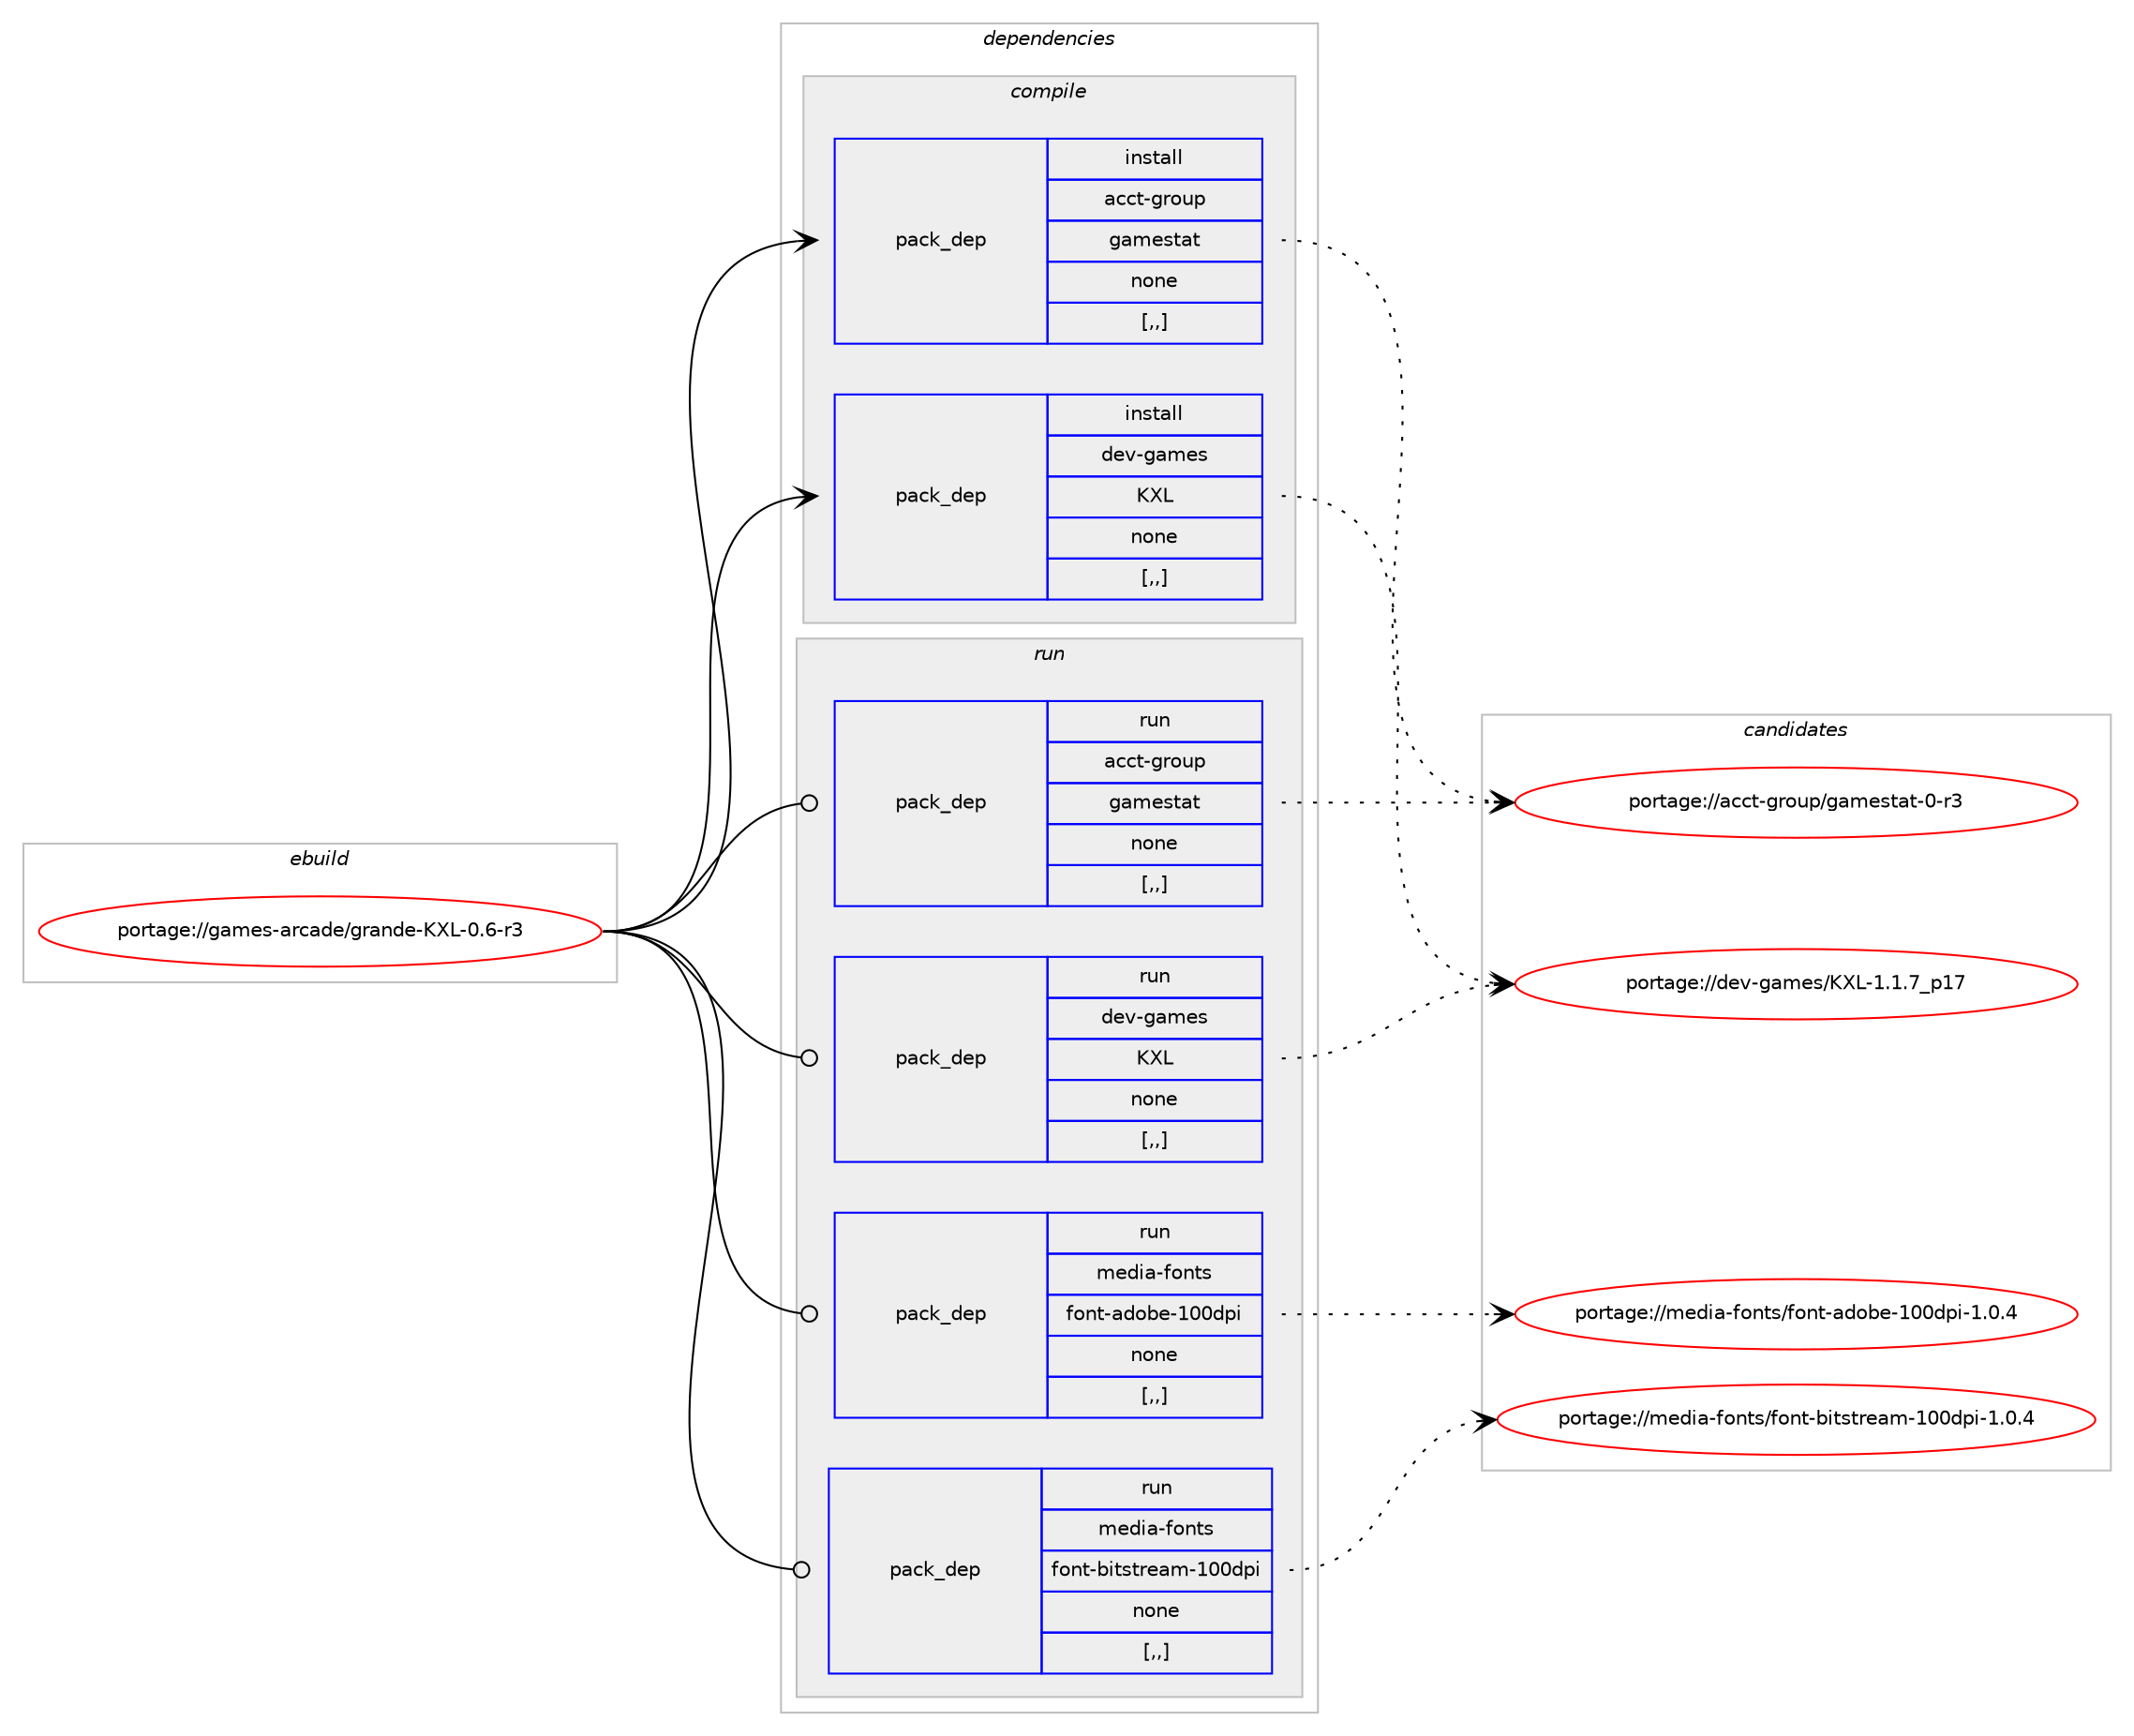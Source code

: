 digraph prolog {

# *************
# Graph options
# *************

newrank=true;
concentrate=true;
compound=true;
graph [rankdir=LR,fontname=Helvetica,fontsize=10,ranksep=1.5];#, ranksep=2.5, nodesep=0.2];
edge  [arrowhead=vee];
node  [fontname=Helvetica,fontsize=10];

# **********
# The ebuild
# **********

subgraph cluster_leftcol {
color=gray;
label=<<i>ebuild</i>>;
id [label="portage://games-arcade/grande-KXL-0.6-r3", color=red, width=4, href="../games-arcade/grande-KXL-0.6-r3.svg"];
}

# ****************
# The dependencies
# ****************

subgraph cluster_midcol {
color=gray;
label=<<i>dependencies</i>>;
subgraph cluster_compile {
fillcolor="#eeeeee";
style=filled;
label=<<i>compile</i>>;
subgraph pack160857 {
dependency225548 [label=<<TABLE BORDER="0" CELLBORDER="1" CELLSPACING="0" CELLPADDING="4" WIDTH="220"><TR><TD ROWSPAN="6" CELLPADDING="30">pack_dep</TD></TR><TR><TD WIDTH="110">install</TD></TR><TR><TD>acct-group</TD></TR><TR><TD>gamestat</TD></TR><TR><TD>none</TD></TR><TR><TD>[,,]</TD></TR></TABLE>>, shape=none, color=blue];
}
id:e -> dependency225548:w [weight=20,style="solid",arrowhead="vee"];
subgraph pack160858 {
dependency225549 [label=<<TABLE BORDER="0" CELLBORDER="1" CELLSPACING="0" CELLPADDING="4" WIDTH="220"><TR><TD ROWSPAN="6" CELLPADDING="30">pack_dep</TD></TR><TR><TD WIDTH="110">install</TD></TR><TR><TD>dev-games</TD></TR><TR><TD>KXL</TD></TR><TR><TD>none</TD></TR><TR><TD>[,,]</TD></TR></TABLE>>, shape=none, color=blue];
}
id:e -> dependency225549:w [weight=20,style="solid",arrowhead="vee"];
}
subgraph cluster_compileandrun {
fillcolor="#eeeeee";
style=filled;
label=<<i>compile and run</i>>;
}
subgraph cluster_run {
fillcolor="#eeeeee";
style=filled;
label=<<i>run</i>>;
subgraph pack160859 {
dependency225550 [label=<<TABLE BORDER="0" CELLBORDER="1" CELLSPACING="0" CELLPADDING="4" WIDTH="220"><TR><TD ROWSPAN="6" CELLPADDING="30">pack_dep</TD></TR><TR><TD WIDTH="110">run</TD></TR><TR><TD>acct-group</TD></TR><TR><TD>gamestat</TD></TR><TR><TD>none</TD></TR><TR><TD>[,,]</TD></TR></TABLE>>, shape=none, color=blue];
}
id:e -> dependency225550:w [weight=20,style="solid",arrowhead="odot"];
subgraph pack160860 {
dependency225551 [label=<<TABLE BORDER="0" CELLBORDER="1" CELLSPACING="0" CELLPADDING="4" WIDTH="220"><TR><TD ROWSPAN="6" CELLPADDING="30">pack_dep</TD></TR><TR><TD WIDTH="110">run</TD></TR><TR><TD>dev-games</TD></TR><TR><TD>KXL</TD></TR><TR><TD>none</TD></TR><TR><TD>[,,]</TD></TR></TABLE>>, shape=none, color=blue];
}
id:e -> dependency225551:w [weight=20,style="solid",arrowhead="odot"];
subgraph pack160861 {
dependency225552 [label=<<TABLE BORDER="0" CELLBORDER="1" CELLSPACING="0" CELLPADDING="4" WIDTH="220"><TR><TD ROWSPAN="6" CELLPADDING="30">pack_dep</TD></TR><TR><TD WIDTH="110">run</TD></TR><TR><TD>media-fonts</TD></TR><TR><TD>font-adobe-100dpi</TD></TR><TR><TD>none</TD></TR><TR><TD>[,,]</TD></TR></TABLE>>, shape=none, color=blue];
}
id:e -> dependency225552:w [weight=20,style="solid",arrowhead="odot"];
subgraph pack160862 {
dependency225553 [label=<<TABLE BORDER="0" CELLBORDER="1" CELLSPACING="0" CELLPADDING="4" WIDTH="220"><TR><TD ROWSPAN="6" CELLPADDING="30">pack_dep</TD></TR><TR><TD WIDTH="110">run</TD></TR><TR><TD>media-fonts</TD></TR><TR><TD>font-bitstream-100dpi</TD></TR><TR><TD>none</TD></TR><TR><TD>[,,]</TD></TR></TABLE>>, shape=none, color=blue];
}
id:e -> dependency225553:w [weight=20,style="solid",arrowhead="odot"];
}
}

# **************
# The candidates
# **************

subgraph cluster_choices {
rank=same;
color=gray;
label=<<i>candidates</i>>;

subgraph choice160857 {
color=black;
nodesep=1;
choice9799991164510311411111711247103971091011151169711645484511451 [label="portage://acct-group/gamestat-0-r3", color=red, width=4,href="../acct-group/gamestat-0-r3.svg"];
dependency225548:e -> choice9799991164510311411111711247103971091011151169711645484511451:w [style=dotted,weight="100"];
}
subgraph choice160858 {
color=black;
nodesep=1;
choice100101118451039710910111547758876454946494655951124955 [label="portage://dev-games/KXL-1.1.7_p17", color=red, width=4,href="../dev-games/KXL-1.1.7_p17.svg"];
dependency225549:e -> choice100101118451039710910111547758876454946494655951124955:w [style=dotted,weight="100"];
}
subgraph choice160859 {
color=black;
nodesep=1;
choice9799991164510311411111711247103971091011151169711645484511451 [label="portage://acct-group/gamestat-0-r3", color=red, width=4,href="../acct-group/gamestat-0-r3.svg"];
dependency225550:e -> choice9799991164510311411111711247103971091011151169711645484511451:w [style=dotted,weight="100"];
}
subgraph choice160860 {
color=black;
nodesep=1;
choice100101118451039710910111547758876454946494655951124955 [label="portage://dev-games/KXL-1.1.7_p17", color=red, width=4,href="../dev-games/KXL-1.1.7_p17.svg"];
dependency225551:e -> choice100101118451039710910111547758876454946494655951124955:w [style=dotted,weight="100"];
}
subgraph choice160861 {
color=black;
nodesep=1;
choice10910110010597451021111101161154710211111011645971001119810145494848100112105454946484652 [label="portage://media-fonts/font-adobe-100dpi-1.0.4", color=red, width=4,href="../media-fonts/font-adobe-100dpi-1.0.4.svg"];
dependency225552:e -> choice10910110010597451021111101161154710211111011645971001119810145494848100112105454946484652:w [style=dotted,weight="100"];
}
subgraph choice160862 {
color=black;
nodesep=1;
choice10910110010597451021111101161154710211111011645981051161151161141019710945494848100112105454946484652 [label="portage://media-fonts/font-bitstream-100dpi-1.0.4", color=red, width=4,href="../media-fonts/font-bitstream-100dpi-1.0.4.svg"];
dependency225553:e -> choice10910110010597451021111101161154710211111011645981051161151161141019710945494848100112105454946484652:w [style=dotted,weight="100"];
}
}

}
